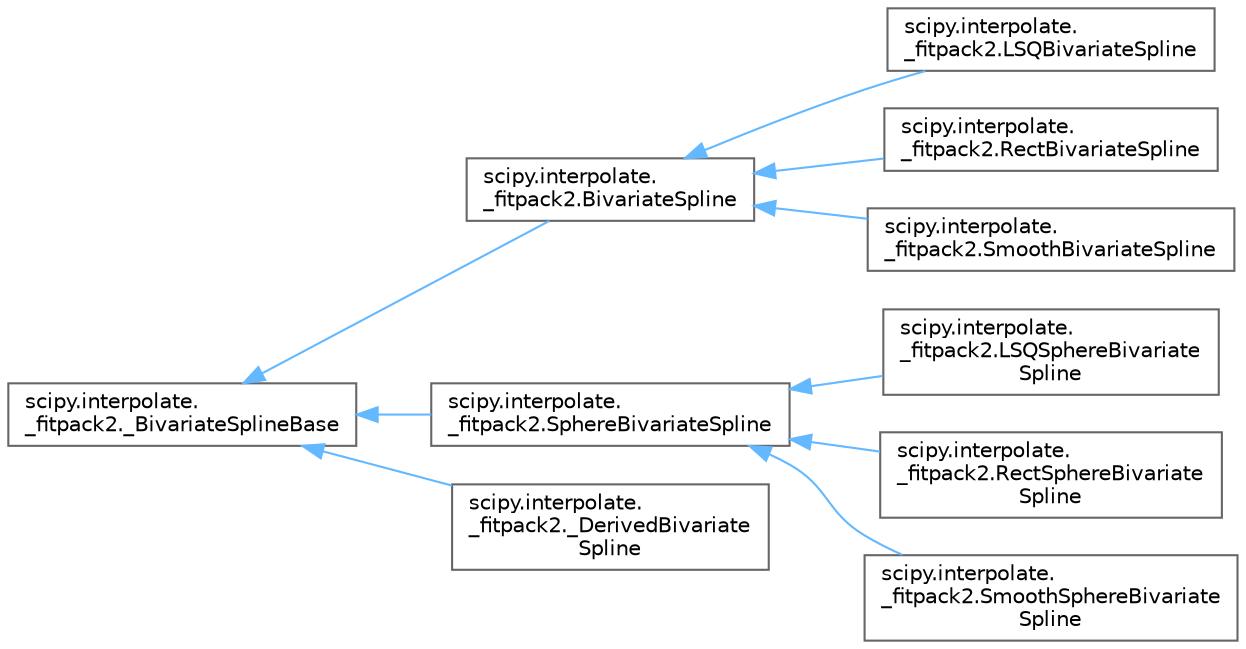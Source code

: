 digraph "Graphical Class Hierarchy"
{
 // LATEX_PDF_SIZE
  bgcolor="transparent";
  edge [fontname=Helvetica,fontsize=10,labelfontname=Helvetica,labelfontsize=10];
  node [fontname=Helvetica,fontsize=10,shape=box,height=0.2,width=0.4];
  rankdir="LR";
  Node0 [id="Node000000",label="scipy.interpolate.\l_fitpack2._BivariateSplineBase",height=0.2,width=0.4,color="grey40", fillcolor="white", style="filled",URL="$d5/d53/classscipy_1_1interpolate_1_1__fitpack2_1_1__BivariateSplineBase.html",tooltip=" "];
  Node0 -> Node1 [id="edge5128_Node000000_Node000001",dir="back",color="steelblue1",style="solid",tooltip=" "];
  Node1 [id="Node000001",label="scipy.interpolate.\l_fitpack2.BivariateSpline",height=0.2,width=0.4,color="grey40", fillcolor="white", style="filled",URL="$dc/def/classscipy_1_1interpolate_1_1__fitpack2_1_1BivariateSpline.html",tooltip=" "];
  Node1 -> Node2 [id="edge5129_Node000001_Node000002",dir="back",color="steelblue1",style="solid",tooltip=" "];
  Node2 [id="Node000002",label="scipy.interpolate.\l_fitpack2.LSQBivariateSpline",height=0.2,width=0.4,color="grey40", fillcolor="white", style="filled",URL="$dd/d00/classscipy_1_1interpolate_1_1__fitpack2_1_1LSQBivariateSpline.html",tooltip=" "];
  Node1 -> Node3 [id="edge5130_Node000001_Node000003",dir="back",color="steelblue1",style="solid",tooltip=" "];
  Node3 [id="Node000003",label="scipy.interpolate.\l_fitpack2.RectBivariateSpline",height=0.2,width=0.4,color="grey40", fillcolor="white", style="filled",URL="$da/d46/classscipy_1_1interpolate_1_1__fitpack2_1_1RectBivariateSpline.html",tooltip=" "];
  Node1 -> Node4 [id="edge5131_Node000001_Node000004",dir="back",color="steelblue1",style="solid",tooltip=" "];
  Node4 [id="Node000004",label="scipy.interpolate.\l_fitpack2.SmoothBivariateSpline",height=0.2,width=0.4,color="grey40", fillcolor="white", style="filled",URL="$d6/d65/classscipy_1_1interpolate_1_1__fitpack2_1_1SmoothBivariateSpline.html",tooltip=" "];
  Node0 -> Node5 [id="edge5132_Node000000_Node000005",dir="back",color="steelblue1",style="solid",tooltip=" "];
  Node5 [id="Node000005",label="scipy.interpolate.\l_fitpack2.SphereBivariateSpline",height=0.2,width=0.4,color="grey40", fillcolor="white", style="filled",URL="$d4/d62/classscipy_1_1interpolate_1_1__fitpack2_1_1SphereBivariateSpline.html",tooltip=" "];
  Node5 -> Node6 [id="edge5133_Node000005_Node000006",dir="back",color="steelblue1",style="solid",tooltip=" "];
  Node6 [id="Node000006",label="scipy.interpolate.\l_fitpack2.LSQSphereBivariate\lSpline",height=0.2,width=0.4,color="grey40", fillcolor="white", style="filled",URL="$db/da0/classscipy_1_1interpolate_1_1__fitpack2_1_1LSQSphereBivariateSpline.html",tooltip=" "];
  Node5 -> Node7 [id="edge5134_Node000005_Node000007",dir="back",color="steelblue1",style="solid",tooltip=" "];
  Node7 [id="Node000007",label="scipy.interpolate.\l_fitpack2.RectSphereBivariate\lSpline",height=0.2,width=0.4,color="grey40", fillcolor="white", style="filled",URL="$d4/d20/classscipy_1_1interpolate_1_1__fitpack2_1_1RectSphereBivariateSpline.html",tooltip=" "];
  Node5 -> Node8 [id="edge5135_Node000005_Node000008",dir="back",color="steelblue1",style="solid",tooltip=" "];
  Node8 [id="Node000008",label="scipy.interpolate.\l_fitpack2.SmoothSphereBivariate\lSpline",height=0.2,width=0.4,color="grey40", fillcolor="white", style="filled",URL="$de/db0/classscipy_1_1interpolate_1_1__fitpack2_1_1SmoothSphereBivariateSpline.html",tooltip=" "];
  Node0 -> Node9 [id="edge5136_Node000000_Node000009",dir="back",color="steelblue1",style="solid",tooltip=" "];
  Node9 [id="Node000009",label="scipy.interpolate.\l_fitpack2._DerivedBivariate\lSpline",height=0.2,width=0.4,color="grey40", fillcolor="white", style="filled",URL="$d7/d26/classscipy_1_1interpolate_1_1__fitpack2_1_1__DerivedBivariateSpline.html",tooltip=" "];
}
